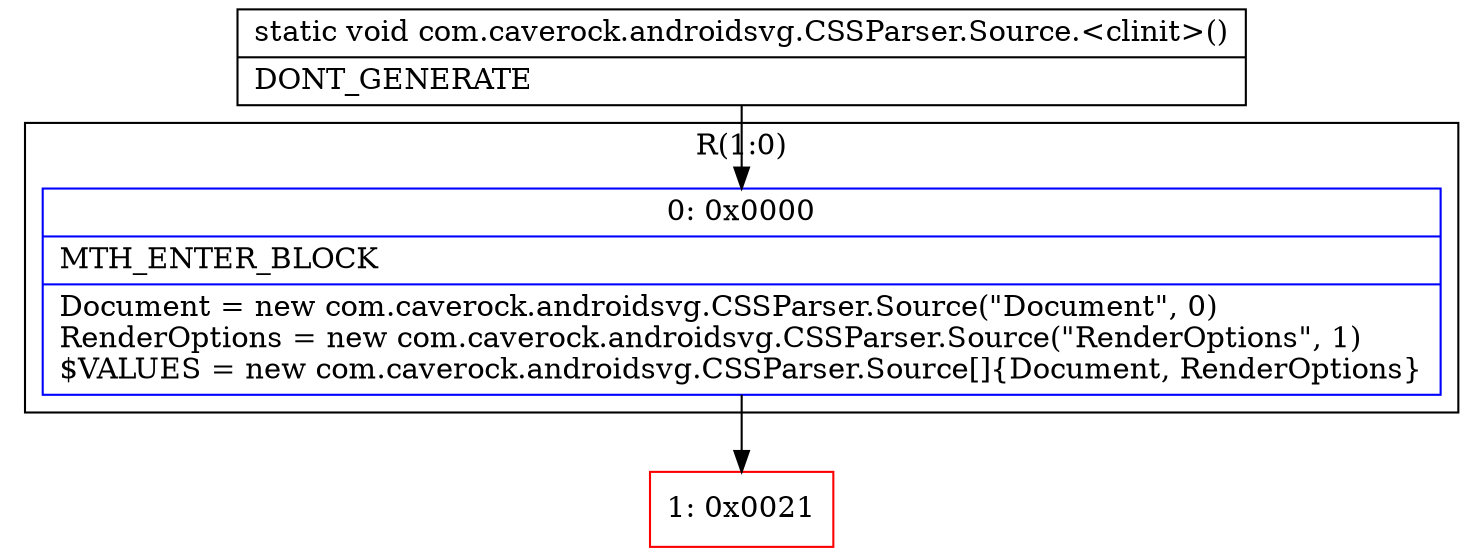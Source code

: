 digraph "CFG forcom.caverock.androidsvg.CSSParser.Source.\<clinit\>()V" {
subgraph cluster_Region_1194287107 {
label = "R(1:0)";
node [shape=record,color=blue];
Node_0 [shape=record,label="{0\:\ 0x0000|MTH_ENTER_BLOCK\l|Document = new com.caverock.androidsvg.CSSParser.Source(\"Document\", 0)\lRenderOptions = new com.caverock.androidsvg.CSSParser.Source(\"RenderOptions\", 1)\l$VALUES = new com.caverock.androidsvg.CSSParser.Source[]\{Document, RenderOptions\}\l}"];
}
Node_1 [shape=record,color=red,label="{1\:\ 0x0021}"];
MethodNode[shape=record,label="{static void com.caverock.androidsvg.CSSParser.Source.\<clinit\>()  | DONT_GENERATE\l}"];
MethodNode -> Node_0;
Node_0 -> Node_1;
}

